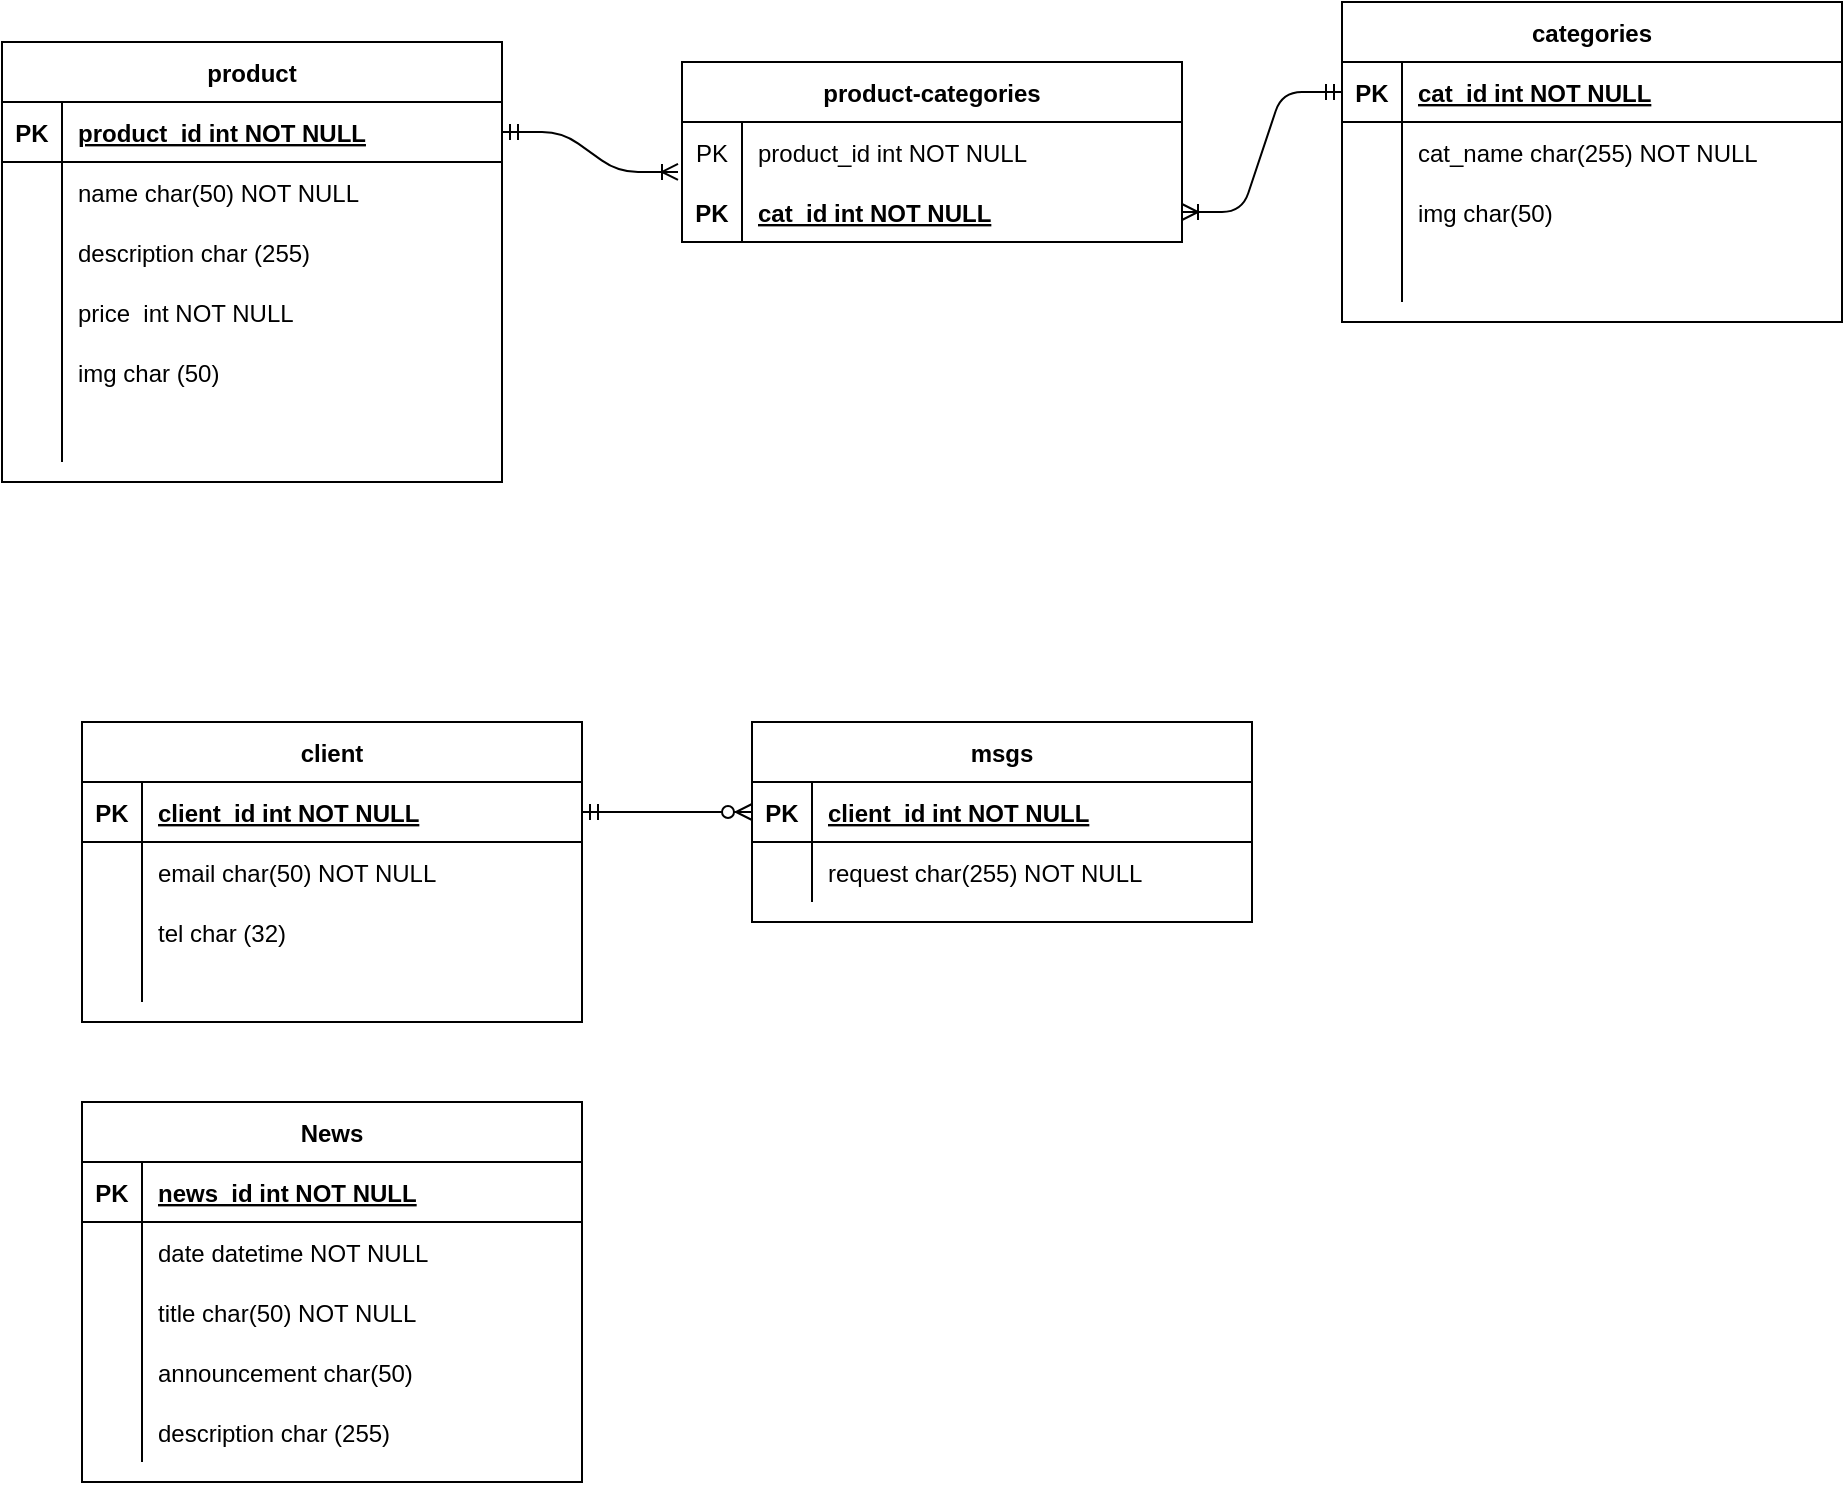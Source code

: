 <mxfile version="13.5.1" type="github">
  <diagram id="R2lEEEUBdFMjLlhIrx00" name="Page-1">
    <mxGraphModel dx="1422" dy="827" grid="1" gridSize="10" guides="1" tooltips="1" connect="1" arrows="1" fold="1" page="1" pageScale="1" pageWidth="850" pageHeight="1100" math="0" shadow="0" extFonts="Permanent Marker^https://fonts.googleapis.com/css?family=Permanent+Marker">
      <root>
        <mxCell id="0" />
        <mxCell id="1" parent="0" />
        <mxCell id="C-vyLk0tnHw3VtMMgP7b-23" value="product-categories" style="shape=table;startSize=30;container=1;collapsible=1;childLayout=tableLayout;fixedRows=1;rowLines=0;fontStyle=1;align=center;resizeLast=1;" parent="1" vertex="1">
          <mxGeometry x="390" y="90" width="250" height="90" as="geometry">
            <mxRectangle x="120" y="120" width="90" height="30" as="alternateBounds" />
          </mxGeometry>
        </mxCell>
        <mxCell id="C-vyLk0tnHw3VtMMgP7b-27" value="" style="shape=partialRectangle;collapsible=0;dropTarget=0;pointerEvents=0;fillColor=none;points=[[0,0.5],[1,0.5]];portConstraint=eastwest;top=0;left=0;right=0;bottom=0;" parent="C-vyLk0tnHw3VtMMgP7b-23" vertex="1">
          <mxGeometry y="30" width="250" height="30" as="geometry" />
        </mxCell>
        <mxCell id="C-vyLk0tnHw3VtMMgP7b-28" value="PK" style="shape=partialRectangle;overflow=hidden;connectable=0;fillColor=none;top=0;left=0;bottom=0;right=0;" parent="C-vyLk0tnHw3VtMMgP7b-27" vertex="1">
          <mxGeometry width="30" height="30" as="geometry" />
        </mxCell>
        <mxCell id="C-vyLk0tnHw3VtMMgP7b-29" value="product_id int NOT NULL" style="shape=partialRectangle;overflow=hidden;connectable=0;fillColor=none;top=0;left=0;bottom=0;right=0;align=left;spacingLeft=6;" parent="C-vyLk0tnHw3VtMMgP7b-27" vertex="1">
          <mxGeometry x="30" width="220" height="30" as="geometry" />
        </mxCell>
        <mxCell id="C-vyLk0tnHw3VtMMgP7b-24" value="" style="shape=partialRectangle;collapsible=0;dropTarget=0;pointerEvents=0;fillColor=none;points=[[0,0.5],[1,0.5]];portConstraint=eastwest;top=0;left=0;right=0;bottom=1;" parent="C-vyLk0tnHw3VtMMgP7b-23" vertex="1">
          <mxGeometry y="60" width="250" height="30" as="geometry" />
        </mxCell>
        <mxCell id="C-vyLk0tnHw3VtMMgP7b-25" value="PK" style="shape=partialRectangle;overflow=hidden;connectable=0;fillColor=none;top=0;left=0;bottom=0;right=0;fontStyle=1;" parent="C-vyLk0tnHw3VtMMgP7b-24" vertex="1">
          <mxGeometry width="30" height="30" as="geometry" />
        </mxCell>
        <mxCell id="C-vyLk0tnHw3VtMMgP7b-26" value="cat_id int NOT NULL " style="shape=partialRectangle;overflow=hidden;connectable=0;fillColor=none;top=0;left=0;bottom=0;right=0;align=left;spacingLeft=6;fontStyle=5;" parent="C-vyLk0tnHw3VtMMgP7b-24" vertex="1">
          <mxGeometry x="30" width="220" height="30" as="geometry" />
        </mxCell>
        <mxCell id="-CDYQMSLDuNgritL63SJ-14" value="" style="edgeStyle=entityRelationEdgeStyle;fontSize=12;html=1;endArrow=ERzeroToMany;startArrow=ERmandOne;exitX=1;exitY=0.5;exitDx=0;exitDy=0;entryX=0;entryY=0.5;entryDx=0;entryDy=0;" edge="1" parent="1" source="bQkvxWkxiMDKkStKXYZC-50" target="-CDYQMSLDuNgritL63SJ-2">
          <mxGeometry width="100" height="100" relative="1" as="geometry">
            <mxPoint x="320" y="530" as="sourcePoint" />
            <mxPoint x="420" y="430" as="targetPoint" />
          </mxGeometry>
        </mxCell>
        <mxCell id="bQkvxWkxiMDKkStKXYZC-49" value="client" style="shape=table;startSize=30;container=1;collapsible=1;childLayout=tableLayout;fixedRows=1;rowLines=0;fontStyle=1;align=center;resizeLast=1;" parent="1" vertex="1">
          <mxGeometry x="90" y="420" width="250" height="150" as="geometry" />
        </mxCell>
        <mxCell id="bQkvxWkxiMDKkStKXYZC-50" value="" style="shape=partialRectangle;collapsible=0;dropTarget=0;pointerEvents=0;fillColor=none;points=[[0,0.5],[1,0.5]];portConstraint=eastwest;top=0;left=0;right=0;bottom=1;" parent="bQkvxWkxiMDKkStKXYZC-49" vertex="1">
          <mxGeometry y="30" width="250" height="30" as="geometry" />
        </mxCell>
        <mxCell id="bQkvxWkxiMDKkStKXYZC-51" value="PK" style="shape=partialRectangle;overflow=hidden;connectable=0;fillColor=none;top=0;left=0;bottom=0;right=0;fontStyle=1;" parent="bQkvxWkxiMDKkStKXYZC-50" vertex="1">
          <mxGeometry width="30" height="30" as="geometry" />
        </mxCell>
        <mxCell id="bQkvxWkxiMDKkStKXYZC-52" value="client_id int NOT NULL " style="shape=partialRectangle;overflow=hidden;connectable=0;fillColor=none;top=0;left=0;bottom=0;right=0;align=left;spacingLeft=6;fontStyle=5;" parent="bQkvxWkxiMDKkStKXYZC-50" vertex="1">
          <mxGeometry x="30" width="220" height="30" as="geometry" />
        </mxCell>
        <mxCell id="bQkvxWkxiMDKkStKXYZC-53" value="" style="shape=partialRectangle;collapsible=0;dropTarget=0;pointerEvents=0;fillColor=none;points=[[0,0.5],[1,0.5]];portConstraint=eastwest;top=0;left=0;right=0;bottom=0;" parent="bQkvxWkxiMDKkStKXYZC-49" vertex="1">
          <mxGeometry y="60" width="250" height="30" as="geometry" />
        </mxCell>
        <mxCell id="bQkvxWkxiMDKkStKXYZC-54" value="" style="shape=partialRectangle;overflow=hidden;connectable=0;fillColor=none;top=0;left=0;bottom=0;right=0;" parent="bQkvxWkxiMDKkStKXYZC-53" vertex="1">
          <mxGeometry width="30" height="30" as="geometry" />
        </mxCell>
        <mxCell id="bQkvxWkxiMDKkStKXYZC-55" value="email char(50) NOT NULL" style="shape=partialRectangle;overflow=hidden;connectable=0;fillColor=none;top=0;left=0;bottom=0;right=0;align=left;spacingLeft=6;" parent="bQkvxWkxiMDKkStKXYZC-53" vertex="1">
          <mxGeometry x="30" width="220" height="30" as="geometry" />
        </mxCell>
        <mxCell id="bQkvxWkxiMDKkStKXYZC-56" value="" style="shape=partialRectangle;collapsible=0;dropTarget=0;pointerEvents=0;fillColor=none;points=[[0,0.5],[1,0.5]];portConstraint=eastwest;top=0;left=0;right=0;bottom=0;" parent="bQkvxWkxiMDKkStKXYZC-49" vertex="1">
          <mxGeometry y="90" width="250" height="30" as="geometry" />
        </mxCell>
        <mxCell id="bQkvxWkxiMDKkStKXYZC-57" value="" style="shape=partialRectangle;overflow=hidden;connectable=0;fillColor=none;top=0;left=0;bottom=0;right=0;" parent="bQkvxWkxiMDKkStKXYZC-56" vertex="1">
          <mxGeometry width="30" height="30" as="geometry" />
        </mxCell>
        <mxCell id="bQkvxWkxiMDKkStKXYZC-58" value="tel char (32) " style="shape=partialRectangle;overflow=hidden;connectable=0;fillColor=none;top=0;left=0;bottom=0;right=0;align=left;spacingLeft=6;" parent="bQkvxWkxiMDKkStKXYZC-56" vertex="1">
          <mxGeometry x="30" width="220" height="30" as="geometry" />
        </mxCell>
        <mxCell id="bQkvxWkxiMDKkStKXYZC-59" style="shape=partialRectangle;collapsible=0;dropTarget=0;pointerEvents=0;fillColor=none;points=[[0,0.5],[1,0.5]];portConstraint=eastwest;top=0;left=0;right=0;bottom=0;" parent="bQkvxWkxiMDKkStKXYZC-49" vertex="1">
          <mxGeometry y="120" width="250" height="20" as="geometry" />
        </mxCell>
        <mxCell id="bQkvxWkxiMDKkStKXYZC-60" style="shape=partialRectangle;overflow=hidden;connectable=0;fillColor=none;top=0;left=0;bottom=0;right=0;" parent="bQkvxWkxiMDKkStKXYZC-59" vertex="1">
          <mxGeometry width="30" height="20" as="geometry" />
        </mxCell>
        <mxCell id="bQkvxWkxiMDKkStKXYZC-61" value="" style="shape=partialRectangle;overflow=hidden;connectable=0;fillColor=none;top=0;left=0;bottom=0;right=0;align=left;spacingLeft=6;" parent="bQkvxWkxiMDKkStKXYZC-59" vertex="1">
          <mxGeometry x="30" width="220" height="20" as="geometry" />
        </mxCell>
        <mxCell id="C-vyLk0tnHw3VtMMgP7b-13" value="News" style="shape=table;startSize=30;container=1;collapsible=1;childLayout=tableLayout;fixedRows=1;rowLines=0;fontStyle=1;align=center;resizeLast=1;" parent="1" vertex="1">
          <mxGeometry x="90" y="610" width="250" height="190" as="geometry" />
        </mxCell>
        <mxCell id="C-vyLk0tnHw3VtMMgP7b-14" value="" style="shape=partialRectangle;collapsible=0;dropTarget=0;pointerEvents=0;fillColor=none;points=[[0,0.5],[1,0.5]];portConstraint=eastwest;top=0;left=0;right=0;bottom=1;" parent="C-vyLk0tnHw3VtMMgP7b-13" vertex="1">
          <mxGeometry y="30" width="250" height="30" as="geometry" />
        </mxCell>
        <mxCell id="C-vyLk0tnHw3VtMMgP7b-15" value="PK" style="shape=partialRectangle;overflow=hidden;connectable=0;fillColor=none;top=0;left=0;bottom=0;right=0;fontStyle=1;" parent="C-vyLk0tnHw3VtMMgP7b-14" vertex="1">
          <mxGeometry width="30" height="30" as="geometry" />
        </mxCell>
        <mxCell id="C-vyLk0tnHw3VtMMgP7b-16" value="news_id int NOT NULL " style="shape=partialRectangle;overflow=hidden;connectable=0;fillColor=none;top=0;left=0;bottom=0;right=0;align=left;spacingLeft=6;fontStyle=5;" parent="C-vyLk0tnHw3VtMMgP7b-14" vertex="1">
          <mxGeometry x="30" width="220" height="30" as="geometry" />
        </mxCell>
        <mxCell id="C-vyLk0tnHw3VtMMgP7b-17" value="" style="shape=partialRectangle;collapsible=0;dropTarget=0;pointerEvents=0;fillColor=none;points=[[0,0.5],[1,0.5]];portConstraint=eastwest;top=0;left=0;right=0;bottom=0;" parent="C-vyLk0tnHw3VtMMgP7b-13" vertex="1">
          <mxGeometry y="60" width="250" height="30" as="geometry" />
        </mxCell>
        <mxCell id="C-vyLk0tnHw3VtMMgP7b-18" value="" style="shape=partialRectangle;overflow=hidden;connectable=0;fillColor=none;top=0;left=0;bottom=0;right=0;" parent="C-vyLk0tnHw3VtMMgP7b-17" vertex="1">
          <mxGeometry width="30" height="30" as="geometry" />
        </mxCell>
        <mxCell id="C-vyLk0tnHw3VtMMgP7b-19" value="date datetime NOT NULL" style="shape=partialRectangle;overflow=hidden;connectable=0;fillColor=none;top=0;left=0;bottom=0;right=0;align=left;spacingLeft=6;" parent="C-vyLk0tnHw3VtMMgP7b-17" vertex="1">
          <mxGeometry x="30" width="220" height="30" as="geometry" />
        </mxCell>
        <mxCell id="C-vyLk0tnHw3VtMMgP7b-20" value="" style="shape=partialRectangle;collapsible=0;dropTarget=0;pointerEvents=0;fillColor=none;points=[[0,0.5],[1,0.5]];portConstraint=eastwest;top=0;left=0;right=0;bottom=0;" parent="C-vyLk0tnHw3VtMMgP7b-13" vertex="1">
          <mxGeometry y="90" width="250" height="30" as="geometry" />
        </mxCell>
        <mxCell id="C-vyLk0tnHw3VtMMgP7b-21" value="" style="shape=partialRectangle;overflow=hidden;connectable=0;fillColor=none;top=0;left=0;bottom=0;right=0;" parent="C-vyLk0tnHw3VtMMgP7b-20" vertex="1">
          <mxGeometry width="30" height="30" as="geometry" />
        </mxCell>
        <mxCell id="C-vyLk0tnHw3VtMMgP7b-22" value="title char(50) NOT NULL" style="shape=partialRectangle;overflow=hidden;connectable=0;fillColor=none;top=0;left=0;bottom=0;right=0;align=left;spacingLeft=6;" parent="C-vyLk0tnHw3VtMMgP7b-20" vertex="1">
          <mxGeometry x="30" width="220" height="30" as="geometry" />
        </mxCell>
        <mxCell id="bQkvxWkxiMDKkStKXYZC-46" style="shape=partialRectangle;collapsible=0;dropTarget=0;pointerEvents=0;fillColor=none;points=[[0,0.5],[1,0.5]];portConstraint=eastwest;top=0;left=0;right=0;bottom=0;" parent="C-vyLk0tnHw3VtMMgP7b-13" vertex="1">
          <mxGeometry y="120" width="250" height="30" as="geometry" />
        </mxCell>
        <mxCell id="bQkvxWkxiMDKkStKXYZC-47" style="shape=partialRectangle;overflow=hidden;connectable=0;fillColor=none;top=0;left=0;bottom=0;right=0;" parent="bQkvxWkxiMDKkStKXYZC-46" vertex="1">
          <mxGeometry width="30" height="30" as="geometry" />
        </mxCell>
        <mxCell id="bQkvxWkxiMDKkStKXYZC-48" value="announcement char(50)" style="shape=partialRectangle;overflow=hidden;connectable=0;fillColor=none;top=0;left=0;bottom=0;right=0;align=left;spacingLeft=6;" parent="bQkvxWkxiMDKkStKXYZC-46" vertex="1">
          <mxGeometry x="30" width="220" height="30" as="geometry" />
        </mxCell>
        <mxCell id="bQkvxWkxiMDKkStKXYZC-43" style="shape=partialRectangle;collapsible=0;dropTarget=0;pointerEvents=0;fillColor=none;points=[[0,0.5],[1,0.5]];portConstraint=eastwest;top=0;left=0;right=0;bottom=0;" parent="C-vyLk0tnHw3VtMMgP7b-13" vertex="1">
          <mxGeometry y="150" width="250" height="30" as="geometry" />
        </mxCell>
        <mxCell id="bQkvxWkxiMDKkStKXYZC-44" style="shape=partialRectangle;overflow=hidden;connectable=0;fillColor=none;top=0;left=0;bottom=0;right=0;" parent="bQkvxWkxiMDKkStKXYZC-43" vertex="1">
          <mxGeometry width="30" height="30" as="geometry" />
        </mxCell>
        <mxCell id="bQkvxWkxiMDKkStKXYZC-45" value="description char (255)" style="shape=partialRectangle;overflow=hidden;connectable=0;fillColor=none;top=0;left=0;bottom=0;right=0;align=left;spacingLeft=6;" parent="bQkvxWkxiMDKkStKXYZC-43" vertex="1">
          <mxGeometry x="30" width="220" height="30" as="geometry" />
        </mxCell>
        <mxCell id="-CDYQMSLDuNgritL63SJ-1" value="msgs" style="shape=table;startSize=30;container=1;collapsible=1;childLayout=tableLayout;fixedRows=1;rowLines=0;fontStyle=1;align=center;resizeLast=1;" vertex="1" parent="1">
          <mxGeometry x="425" y="420" width="250" height="100" as="geometry" />
        </mxCell>
        <mxCell id="-CDYQMSLDuNgritL63SJ-2" value="" style="shape=partialRectangle;collapsible=0;dropTarget=0;pointerEvents=0;fillColor=none;points=[[0,0.5],[1,0.5]];portConstraint=eastwest;top=0;left=0;right=0;bottom=1;" vertex="1" parent="-CDYQMSLDuNgritL63SJ-1">
          <mxGeometry y="30" width="250" height="30" as="geometry" />
        </mxCell>
        <mxCell id="-CDYQMSLDuNgritL63SJ-3" value="PK" style="shape=partialRectangle;overflow=hidden;connectable=0;fillColor=none;top=0;left=0;bottom=0;right=0;fontStyle=1;" vertex="1" parent="-CDYQMSLDuNgritL63SJ-2">
          <mxGeometry width="30" height="30" as="geometry" />
        </mxCell>
        <mxCell id="-CDYQMSLDuNgritL63SJ-4" value="client_id int NOT NULL " style="shape=partialRectangle;overflow=hidden;connectable=0;fillColor=none;top=0;left=0;bottom=0;right=0;align=left;spacingLeft=6;fontStyle=5;" vertex="1" parent="-CDYQMSLDuNgritL63SJ-2">
          <mxGeometry x="30" width="220" height="30" as="geometry" />
        </mxCell>
        <mxCell id="-CDYQMSLDuNgritL63SJ-11" style="shape=partialRectangle;collapsible=0;dropTarget=0;pointerEvents=0;fillColor=none;points=[[0,0.5],[1,0.5]];portConstraint=eastwest;top=0;left=0;right=0;bottom=0;" vertex="1" parent="-CDYQMSLDuNgritL63SJ-1">
          <mxGeometry y="60" width="250" height="30" as="geometry" />
        </mxCell>
        <mxCell id="-CDYQMSLDuNgritL63SJ-12" style="shape=partialRectangle;overflow=hidden;connectable=0;fillColor=none;top=0;left=0;bottom=0;right=0;" vertex="1" parent="-CDYQMSLDuNgritL63SJ-11">
          <mxGeometry width="30" height="30" as="geometry" />
        </mxCell>
        <mxCell id="-CDYQMSLDuNgritL63SJ-13" value="request char(255) NOT NULL" style="shape=partialRectangle;overflow=hidden;connectable=0;fillColor=none;top=0;left=0;bottom=0;right=0;align=left;spacingLeft=6;" vertex="1" parent="-CDYQMSLDuNgritL63SJ-11">
          <mxGeometry x="30" width="220" height="30" as="geometry" />
        </mxCell>
        <mxCell id="-CDYQMSLDuNgritL63SJ-31" value="" style="edgeStyle=entityRelationEdgeStyle;fontSize=12;html=1;endArrow=ERoneToMany;startArrow=ERmandOne;exitX=1;exitY=0.5;exitDx=0;exitDy=0;entryX=-0.008;entryY=0.833;entryDx=0;entryDy=0;entryPerimeter=0;" edge="1" parent="1" source="C-vyLk0tnHw3VtMMgP7b-3" target="C-vyLk0tnHw3VtMMgP7b-27">
          <mxGeometry width="100" height="100" relative="1" as="geometry">
            <mxPoint x="320" y="380" as="sourcePoint" />
            <mxPoint x="470" y="220" as="targetPoint" />
          </mxGeometry>
        </mxCell>
        <mxCell id="C-vyLk0tnHw3VtMMgP7b-2" value="product" style="shape=table;startSize=30;container=1;collapsible=1;childLayout=tableLayout;fixedRows=1;rowLines=0;fontStyle=1;align=center;resizeLast=1;" parent="1" vertex="1">
          <mxGeometry x="50" y="80" width="250" height="220" as="geometry" />
        </mxCell>
        <mxCell id="C-vyLk0tnHw3VtMMgP7b-3" value="" style="shape=partialRectangle;collapsible=0;dropTarget=0;pointerEvents=0;fillColor=none;points=[[0,0.5],[1,0.5]];portConstraint=eastwest;top=0;left=0;right=0;bottom=1;" parent="C-vyLk0tnHw3VtMMgP7b-2" vertex="1">
          <mxGeometry y="30" width="250" height="30" as="geometry" />
        </mxCell>
        <mxCell id="C-vyLk0tnHw3VtMMgP7b-4" value="PK" style="shape=partialRectangle;overflow=hidden;connectable=0;fillColor=none;top=0;left=0;bottom=0;right=0;fontStyle=1;" parent="C-vyLk0tnHw3VtMMgP7b-3" vertex="1">
          <mxGeometry width="30" height="30" as="geometry" />
        </mxCell>
        <mxCell id="C-vyLk0tnHw3VtMMgP7b-5" value="product_id int NOT NULL " style="shape=partialRectangle;overflow=hidden;connectable=0;fillColor=none;top=0;left=0;bottom=0;right=0;align=left;spacingLeft=6;fontStyle=5;" parent="C-vyLk0tnHw3VtMMgP7b-3" vertex="1">
          <mxGeometry x="30" width="220" height="30" as="geometry" />
        </mxCell>
        <mxCell id="bQkvxWkxiMDKkStKXYZC-31" style="shape=partialRectangle;collapsible=0;dropTarget=0;pointerEvents=0;fillColor=none;points=[[0,0.5],[1,0.5]];portConstraint=eastwest;top=0;left=0;right=0;bottom=0;" parent="C-vyLk0tnHw3VtMMgP7b-2" vertex="1">
          <mxGeometry y="60" width="250" height="30" as="geometry" />
        </mxCell>
        <mxCell id="bQkvxWkxiMDKkStKXYZC-32" style="shape=partialRectangle;overflow=hidden;connectable=0;fillColor=none;top=0;left=0;bottom=0;right=0;" parent="bQkvxWkxiMDKkStKXYZC-31" vertex="1">
          <mxGeometry width="30" height="30" as="geometry" />
        </mxCell>
        <mxCell id="bQkvxWkxiMDKkStKXYZC-33" value="name char(50) NOT NULL" style="shape=partialRectangle;overflow=hidden;connectable=0;fillColor=none;top=0;left=0;bottom=0;right=0;align=left;spacingLeft=6;" parent="bQkvxWkxiMDKkStKXYZC-31" vertex="1">
          <mxGeometry x="30" width="220" height="30" as="geometry" />
        </mxCell>
        <mxCell id="bQkvxWkxiMDKkStKXYZC-34" style="shape=partialRectangle;collapsible=0;dropTarget=0;pointerEvents=0;fillColor=none;points=[[0,0.5],[1,0.5]];portConstraint=eastwest;top=0;left=0;right=0;bottom=0;" parent="C-vyLk0tnHw3VtMMgP7b-2" vertex="1">
          <mxGeometry y="90" width="250" height="30" as="geometry" />
        </mxCell>
        <mxCell id="bQkvxWkxiMDKkStKXYZC-35" style="shape=partialRectangle;overflow=hidden;connectable=0;fillColor=none;top=0;left=0;bottom=0;right=0;" parent="bQkvxWkxiMDKkStKXYZC-34" vertex="1">
          <mxGeometry width="30" height="30" as="geometry" />
        </mxCell>
        <mxCell id="bQkvxWkxiMDKkStKXYZC-36" value="description char (255)" style="shape=partialRectangle;overflow=hidden;connectable=0;fillColor=none;top=0;left=0;bottom=0;right=0;align=left;spacingLeft=6;" parent="bQkvxWkxiMDKkStKXYZC-34" vertex="1">
          <mxGeometry x="30" width="220" height="30" as="geometry" />
        </mxCell>
        <mxCell id="bQkvxWkxiMDKkStKXYZC-28" style="shape=partialRectangle;collapsible=0;dropTarget=0;pointerEvents=0;fillColor=none;points=[[0,0.5],[1,0.5]];portConstraint=eastwest;top=0;left=0;right=0;bottom=0;" parent="C-vyLk0tnHw3VtMMgP7b-2" vertex="1">
          <mxGeometry y="120" width="250" height="30" as="geometry" />
        </mxCell>
        <mxCell id="bQkvxWkxiMDKkStKXYZC-29" style="shape=partialRectangle;overflow=hidden;connectable=0;fillColor=none;top=0;left=0;bottom=0;right=0;" parent="bQkvxWkxiMDKkStKXYZC-28" vertex="1">
          <mxGeometry width="30" height="30" as="geometry" />
        </mxCell>
        <mxCell id="bQkvxWkxiMDKkStKXYZC-30" value="price  int NOT NULL" style="shape=partialRectangle;overflow=hidden;connectable=0;fillColor=none;top=0;left=0;bottom=0;right=0;align=left;spacingLeft=6;" parent="bQkvxWkxiMDKkStKXYZC-28" vertex="1">
          <mxGeometry x="30" width="220" height="30" as="geometry" />
        </mxCell>
        <mxCell id="bQkvxWkxiMDKkStKXYZC-40" style="shape=partialRectangle;collapsible=0;dropTarget=0;pointerEvents=0;fillColor=none;points=[[0,0.5],[1,0.5]];portConstraint=eastwest;top=0;left=0;right=0;bottom=0;" parent="C-vyLk0tnHw3VtMMgP7b-2" vertex="1">
          <mxGeometry y="150" width="250" height="30" as="geometry" />
        </mxCell>
        <mxCell id="bQkvxWkxiMDKkStKXYZC-41" style="shape=partialRectangle;overflow=hidden;connectable=0;fillColor=none;top=0;left=0;bottom=0;right=0;" parent="bQkvxWkxiMDKkStKXYZC-40" vertex="1">
          <mxGeometry width="30" height="30" as="geometry" />
        </mxCell>
        <mxCell id="bQkvxWkxiMDKkStKXYZC-42" value="img char (50)" style="shape=partialRectangle;overflow=hidden;connectable=0;fillColor=none;top=0;left=0;bottom=0;right=0;align=left;spacingLeft=6;" parent="bQkvxWkxiMDKkStKXYZC-40" vertex="1">
          <mxGeometry x="30" width="220" height="30" as="geometry" />
        </mxCell>
        <mxCell id="C-vyLk0tnHw3VtMMgP7b-9" value="" style="shape=partialRectangle;collapsible=0;dropTarget=0;pointerEvents=0;fillColor=none;points=[[0,0.5],[1,0.5]];portConstraint=eastwest;top=0;left=0;right=0;bottom=0;" parent="C-vyLk0tnHw3VtMMgP7b-2" vertex="1">
          <mxGeometry y="180" width="250" height="30" as="geometry" />
        </mxCell>
        <mxCell id="C-vyLk0tnHw3VtMMgP7b-10" value="" style="shape=partialRectangle;overflow=hidden;connectable=0;fillColor=none;top=0;left=0;bottom=0;right=0;" parent="C-vyLk0tnHw3VtMMgP7b-9" vertex="1">
          <mxGeometry width="30" height="30" as="geometry" />
        </mxCell>
        <mxCell id="C-vyLk0tnHw3VtMMgP7b-11" value="" style="shape=partialRectangle;overflow=hidden;connectable=0;fillColor=none;top=0;left=0;bottom=0;right=0;align=left;spacingLeft=6;" parent="C-vyLk0tnHw3VtMMgP7b-9" vertex="1">
          <mxGeometry x="30" width="220" height="30" as="geometry" />
        </mxCell>
        <mxCell id="-CDYQMSLDuNgritL63SJ-15" value="categories" style="shape=table;startSize=30;container=1;collapsible=1;childLayout=tableLayout;fixedRows=1;rowLines=0;fontStyle=1;align=center;resizeLast=1;" vertex="1" parent="1">
          <mxGeometry x="720" y="60" width="250" height="160" as="geometry">
            <mxRectangle x="120" y="120" width="90" height="30" as="alternateBounds" />
          </mxGeometry>
        </mxCell>
        <mxCell id="-CDYQMSLDuNgritL63SJ-19" value="" style="shape=partialRectangle;collapsible=0;dropTarget=0;pointerEvents=0;fillColor=none;points=[[0,0.5],[1,0.5]];portConstraint=eastwest;top=0;left=0;right=0;bottom=1;" vertex="1" parent="-CDYQMSLDuNgritL63SJ-15">
          <mxGeometry y="30" width="250" height="30" as="geometry" />
        </mxCell>
        <mxCell id="-CDYQMSLDuNgritL63SJ-20" value="PK" style="shape=partialRectangle;overflow=hidden;connectable=0;fillColor=none;top=0;left=0;bottom=0;right=0;fontStyle=1;" vertex="1" parent="-CDYQMSLDuNgritL63SJ-19">
          <mxGeometry width="30" height="30" as="geometry" />
        </mxCell>
        <mxCell id="-CDYQMSLDuNgritL63SJ-21" value="cat_id int NOT NULL " style="shape=partialRectangle;overflow=hidden;connectable=0;fillColor=none;top=0;left=0;bottom=0;right=0;align=left;spacingLeft=6;fontStyle=5;" vertex="1" parent="-CDYQMSLDuNgritL63SJ-19">
          <mxGeometry x="30" width="220" height="30" as="geometry" />
        </mxCell>
        <mxCell id="-CDYQMSLDuNgritL63SJ-22" value="" style="shape=partialRectangle;collapsible=0;dropTarget=0;pointerEvents=0;fillColor=none;points=[[0,0.5],[1,0.5]];portConstraint=eastwest;top=0;left=0;right=0;bottom=0;" vertex="1" parent="-CDYQMSLDuNgritL63SJ-15">
          <mxGeometry y="60" width="250" height="30" as="geometry" />
        </mxCell>
        <mxCell id="-CDYQMSLDuNgritL63SJ-23" value="" style="shape=partialRectangle;overflow=hidden;connectable=0;fillColor=none;top=0;left=0;bottom=0;right=0;" vertex="1" parent="-CDYQMSLDuNgritL63SJ-22">
          <mxGeometry width="30" height="30" as="geometry" />
        </mxCell>
        <mxCell id="-CDYQMSLDuNgritL63SJ-24" value="cat_name char(255) NOT NULL" style="shape=partialRectangle;overflow=hidden;connectable=0;fillColor=none;top=0;left=0;bottom=0;right=0;align=left;spacingLeft=6;" vertex="1" parent="-CDYQMSLDuNgritL63SJ-22">
          <mxGeometry x="30" width="220" height="30" as="geometry" />
        </mxCell>
        <mxCell id="-CDYQMSLDuNgritL63SJ-25" style="shape=partialRectangle;collapsible=0;dropTarget=0;pointerEvents=0;fillColor=none;points=[[0,0.5],[1,0.5]];portConstraint=eastwest;top=0;left=0;right=0;bottom=0;" vertex="1" parent="-CDYQMSLDuNgritL63SJ-15">
          <mxGeometry y="90" width="250" height="30" as="geometry" />
        </mxCell>
        <mxCell id="-CDYQMSLDuNgritL63SJ-26" style="shape=partialRectangle;overflow=hidden;connectable=0;fillColor=none;top=0;left=0;bottom=0;right=0;" vertex="1" parent="-CDYQMSLDuNgritL63SJ-25">
          <mxGeometry width="30" height="30" as="geometry" />
        </mxCell>
        <mxCell id="-CDYQMSLDuNgritL63SJ-27" value="img char(50)" style="shape=partialRectangle;overflow=hidden;connectable=0;fillColor=none;top=0;left=0;bottom=0;right=0;align=left;spacingLeft=6;" vertex="1" parent="-CDYQMSLDuNgritL63SJ-25">
          <mxGeometry x="30" width="220" height="30" as="geometry" />
        </mxCell>
        <mxCell id="-CDYQMSLDuNgritL63SJ-28" style="shape=partialRectangle;collapsible=0;dropTarget=0;pointerEvents=0;fillColor=none;points=[[0,0.5],[1,0.5]];portConstraint=eastwest;top=0;left=0;right=0;bottom=0;" vertex="1" parent="-CDYQMSLDuNgritL63SJ-15">
          <mxGeometry y="120" width="250" height="30" as="geometry" />
        </mxCell>
        <mxCell id="-CDYQMSLDuNgritL63SJ-29" style="shape=partialRectangle;overflow=hidden;connectable=0;fillColor=none;top=0;left=0;bottom=0;right=0;" vertex="1" parent="-CDYQMSLDuNgritL63SJ-28">
          <mxGeometry width="30" height="30" as="geometry" />
        </mxCell>
        <mxCell id="-CDYQMSLDuNgritL63SJ-30" style="shape=partialRectangle;overflow=hidden;connectable=0;fillColor=none;top=0;left=0;bottom=0;right=0;align=left;spacingLeft=6;" vertex="1" parent="-CDYQMSLDuNgritL63SJ-28">
          <mxGeometry x="30" width="220" height="30" as="geometry" />
        </mxCell>
        <mxCell id="-CDYQMSLDuNgritL63SJ-32" value="" style="edgeStyle=entityRelationEdgeStyle;fontSize=12;html=1;endArrow=ERmandOne;startArrow=ERoneToMany;exitX=1;exitY=0.5;exitDx=0;exitDy=0;entryX=0;entryY=0.5;entryDx=0;entryDy=0;startFill=0;endFill=0;" edge="1" parent="1" source="C-vyLk0tnHw3VtMMgP7b-24" target="-CDYQMSLDuNgritL63SJ-19">
          <mxGeometry width="100" height="100" relative="1" as="geometry">
            <mxPoint x="620" y="260" as="sourcePoint" />
            <mxPoint x="708" y="279.99" as="targetPoint" />
          </mxGeometry>
        </mxCell>
      </root>
    </mxGraphModel>
  </diagram>
</mxfile>
